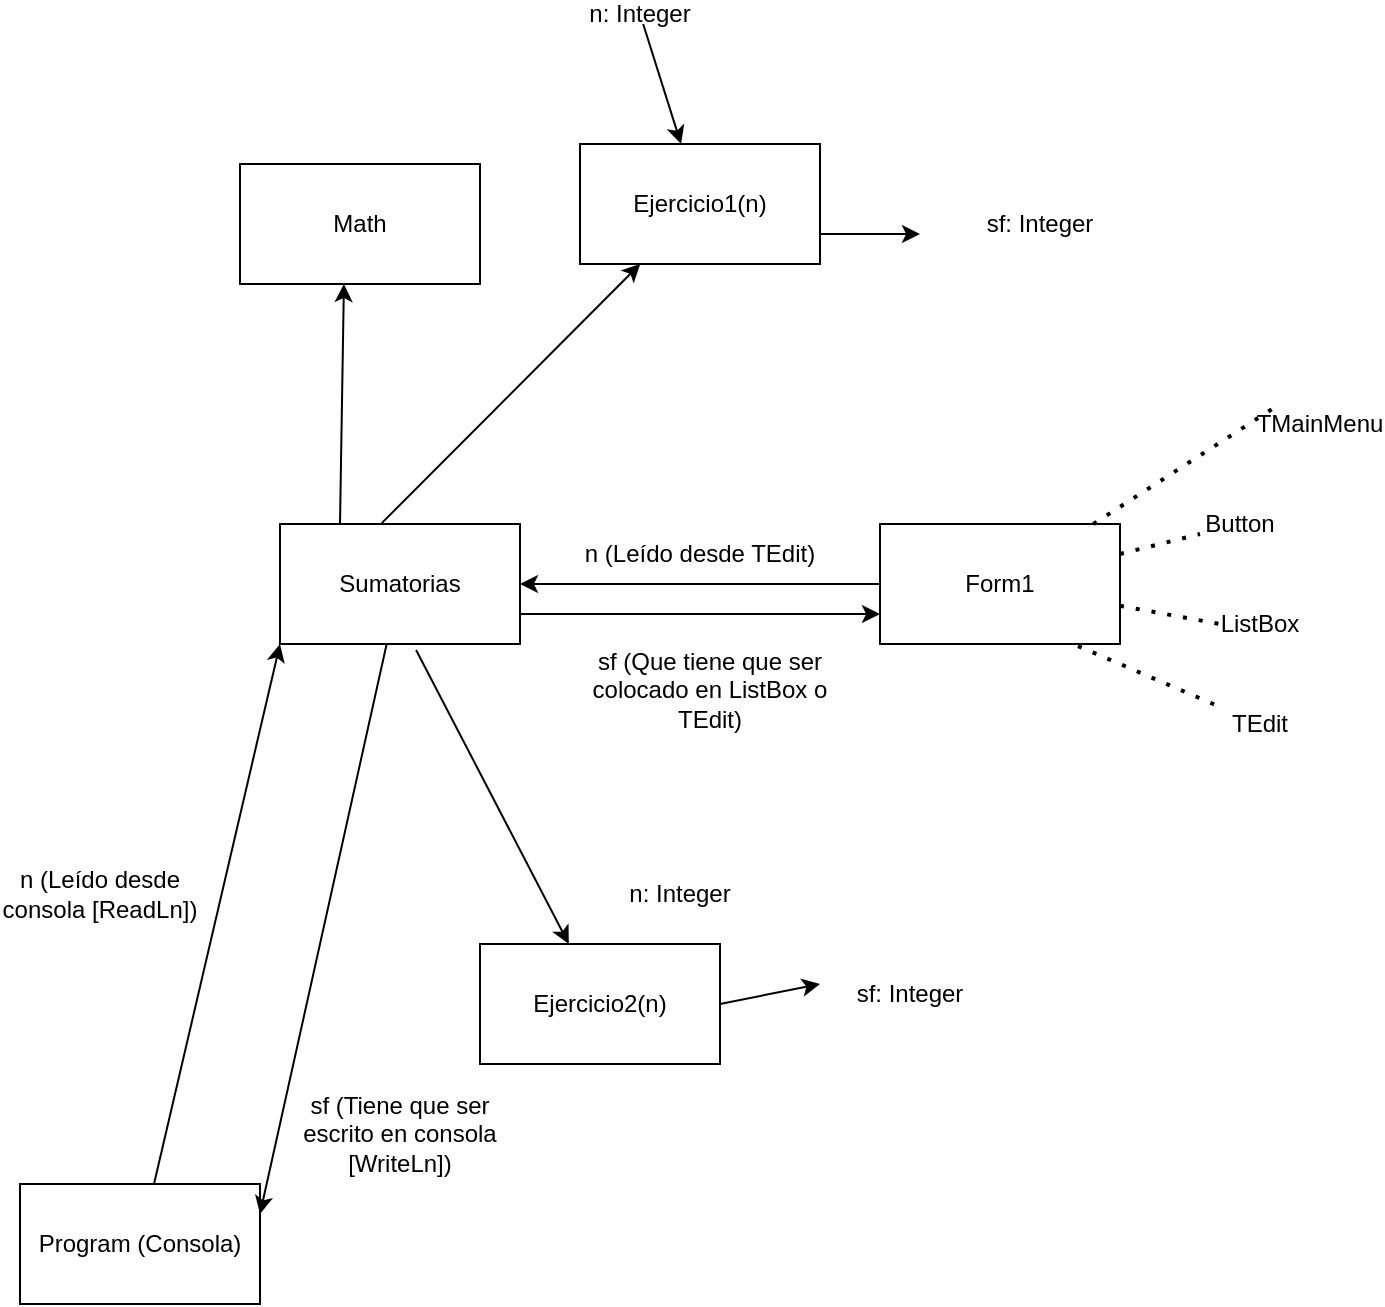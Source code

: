 <mxfile version="14.8.2" type="device" pages="2"><diagram id="aBjbIcQENg8DXkjxv0sV" name="Page-1"><mxGraphModel dx="700" dy="752" grid="1" gridSize="10" guides="1" tooltips="1" connect="1" arrows="1" fold="1" page="1" pageScale="1" pageWidth="827" pageHeight="1169" math="0" shadow="0"><root><mxCell id="0"/><mxCell id="1" parent="0"/><mxCell id="BL02wFvFic8WTRFXMQ5f-1" value="Ejercicio1(n)" style="rounded=0;whiteSpace=wrap;html=1;" vertex="1" parent="1"><mxGeometry x="310" y="280" width="120" height="60" as="geometry"/></mxCell><mxCell id="BL02wFvFic8WTRFXMQ5f-2" value="n: Integer" style="text;html=1;strokeColor=none;fillColor=none;align=center;verticalAlign=middle;whiteSpace=wrap;rounded=0;" vertex="1" parent="1"><mxGeometry x="290" y="210" width="100" height="10" as="geometry"/></mxCell><mxCell id="BL02wFvFic8WTRFXMQ5f-3" value="" style="endArrow=classic;html=1;" edge="1" parent="1" source="BL02wFvFic8WTRFXMQ5f-2" target="BL02wFvFic8WTRFXMQ5f-1"><mxGeometry width="50" height="50" relative="1" as="geometry"><mxPoint x="420" y="280" as="sourcePoint"/><mxPoint x="470" y="230" as="targetPoint"/></mxGeometry></mxCell><mxCell id="BL02wFvFic8WTRFXMQ5f-4" value="" style="endArrow=classic;html=1;exitX=1;exitY=0.75;exitDx=0;exitDy=0;" edge="1" parent="1" source="BL02wFvFic8WTRFXMQ5f-1"><mxGeometry width="50" height="50" relative="1" as="geometry"><mxPoint x="570" y="380" as="sourcePoint"/><mxPoint x="480" y="325" as="targetPoint"/></mxGeometry></mxCell><mxCell id="BL02wFvFic8WTRFXMQ5f-5" value="sf: Integer" style="text;html=1;strokeColor=none;fillColor=none;align=center;verticalAlign=middle;whiteSpace=wrap;rounded=0;" vertex="1" parent="1"><mxGeometry x="500" y="320" width="80" as="geometry"/></mxCell><mxCell id="BL02wFvFic8WTRFXMQ5f-6" value="Sumatorias" style="rounded=0;whiteSpace=wrap;html=1;" vertex="1" parent="1"><mxGeometry x="160" y="470" width="120" height="60" as="geometry"/></mxCell><mxCell id="BL02wFvFic8WTRFXMQ5f-7" value="Form1" style="rounded=0;whiteSpace=wrap;html=1;" vertex="1" parent="1"><mxGeometry x="460" y="470" width="120" height="60" as="geometry"/></mxCell><mxCell id="BL02wFvFic8WTRFXMQ5f-8" value="" style="endArrow=classic;html=1;exitX=0;exitY=0.5;exitDx=0;exitDy=0;" edge="1" parent="1" source="BL02wFvFic8WTRFXMQ5f-7" target="BL02wFvFic8WTRFXMQ5f-6"><mxGeometry width="50" height="50" relative="1" as="geometry"><mxPoint x="410" y="500" as="sourcePoint"/><mxPoint x="460" y="450" as="targetPoint"/></mxGeometry></mxCell><mxCell id="BL02wFvFic8WTRFXMQ5f-9" value="" style="endArrow=classic;html=1;exitX=0.424;exitY=-0.007;exitDx=0;exitDy=0;exitPerimeter=0;" edge="1" parent="1" source="BL02wFvFic8WTRFXMQ5f-6" target="BL02wFvFic8WTRFXMQ5f-1"><mxGeometry width="50" height="50" relative="1" as="geometry"><mxPoint x="240" y="460" as="sourcePoint"/><mxPoint x="290" y="410" as="targetPoint"/></mxGeometry></mxCell><mxCell id="BL02wFvFic8WTRFXMQ5f-10" value="Button" style="text;html=1;strokeColor=none;fillColor=none;align=center;verticalAlign=middle;whiteSpace=wrap;rounded=0;" vertex="1" parent="1"><mxGeometry x="620" y="460" width="40" height="20" as="geometry"/></mxCell><mxCell id="BL02wFvFic8WTRFXMQ5f-11" value="ListBox" style="text;html=1;strokeColor=none;fillColor=none;align=center;verticalAlign=middle;whiteSpace=wrap;rounded=0;" vertex="1" parent="1"><mxGeometry x="630" y="510" width="40" height="20" as="geometry"/></mxCell><mxCell id="BL02wFvFic8WTRFXMQ5f-12" value="TEdit" style="text;html=1;strokeColor=none;fillColor=none;align=center;verticalAlign=middle;whiteSpace=wrap;rounded=0;" vertex="1" parent="1"><mxGeometry x="630" y="560" width="40" height="20" as="geometry"/></mxCell><mxCell id="BL02wFvFic8WTRFXMQ5f-13" value="" style="endArrow=none;dashed=1;html=1;dashPattern=1 3;strokeWidth=2;" edge="1" parent="1" source="BL02wFvFic8WTRFXMQ5f-7" target="BL02wFvFic8WTRFXMQ5f-10"><mxGeometry width="50" height="50" relative="1" as="geometry"><mxPoint x="610" y="460" as="sourcePoint"/><mxPoint x="660" y="410" as="targetPoint"/></mxGeometry></mxCell><mxCell id="BL02wFvFic8WTRFXMQ5f-14" value="" style="endArrow=none;dashed=1;html=1;dashPattern=1 3;strokeWidth=2;entryX=0;entryY=0.5;entryDx=0;entryDy=0;" edge="1" parent="1" source="BL02wFvFic8WTRFXMQ5f-7" target="BL02wFvFic8WTRFXMQ5f-11"><mxGeometry width="50" height="50" relative="1" as="geometry"><mxPoint x="620" y="640" as="sourcePoint"/><mxPoint x="670" y="590" as="targetPoint"/></mxGeometry></mxCell><mxCell id="BL02wFvFic8WTRFXMQ5f-15" value="" style="endArrow=none;dashed=1;html=1;dashPattern=1 3;strokeWidth=2;exitX=0.825;exitY=1.017;exitDx=0;exitDy=0;exitPerimeter=0;" edge="1" parent="1" source="BL02wFvFic8WTRFXMQ5f-7" target="BL02wFvFic8WTRFXMQ5f-12"><mxGeometry width="50" height="50" relative="1" as="geometry"><mxPoint x="640" y="650" as="sourcePoint"/><mxPoint x="690" y="600" as="targetPoint"/></mxGeometry></mxCell><mxCell id="BL02wFvFic8WTRFXMQ5f-16" value="TMainMenu" style="text;html=1;strokeColor=none;fillColor=none;align=center;verticalAlign=middle;whiteSpace=wrap;rounded=0;" vertex="1" parent="1"><mxGeometry x="660" y="410" width="40" height="20" as="geometry"/></mxCell><mxCell id="BL02wFvFic8WTRFXMQ5f-17" value="" style="endArrow=none;dashed=1;html=1;dashPattern=1 3;strokeWidth=2;entryX=0;entryY=0;entryDx=0;entryDy=0;" edge="1" parent="1" source="BL02wFvFic8WTRFXMQ5f-7" target="BL02wFvFic8WTRFXMQ5f-16"><mxGeometry width="50" height="50" relative="1" as="geometry"><mxPoint x="540" y="430" as="sourcePoint"/><mxPoint x="590" y="380" as="targetPoint"/></mxGeometry></mxCell><mxCell id="BL02wFvFic8WTRFXMQ5f-19" value="n (Leído desde TEdit)" style="text;html=1;strokeColor=none;fillColor=none;align=center;verticalAlign=middle;whiteSpace=wrap;rounded=0;" vertex="1" parent="1"><mxGeometry x="300" y="470" width="140" height="30" as="geometry"/></mxCell><mxCell id="BL02wFvFic8WTRFXMQ5f-22" value="sf (Que tiene que ser colocado en ListBox o TEdit)" style="text;html=1;strokeColor=none;fillColor=none;align=center;verticalAlign=middle;whiteSpace=wrap;rounded=0;" vertex="1" parent="1"><mxGeometry x="300" y="550" width="150" height="5" as="geometry"/></mxCell><mxCell id="BL02wFvFic8WTRFXMQ5f-23" value="" style="endArrow=classic;html=1;exitX=1;exitY=0.75;exitDx=0;exitDy=0;" edge="1" parent="1" source="BL02wFvFic8WTRFXMQ5f-6"><mxGeometry width="50" height="50" relative="1" as="geometry"><mxPoint x="380" y="440" as="sourcePoint"/><mxPoint x="460" y="515" as="targetPoint"/></mxGeometry></mxCell><mxCell id="eyNEzBbEunPPCb7ODZ5U-1" value="Ejercicio2(n)" style="rounded=0;whiteSpace=wrap;html=1;" vertex="1" parent="1"><mxGeometry x="260" y="680" width="120" height="60" as="geometry"/></mxCell><mxCell id="eyNEzBbEunPPCb7ODZ5U-2" value="n: Integer" style="text;html=1;strokeColor=none;fillColor=none;align=center;verticalAlign=middle;whiteSpace=wrap;rounded=0;" vertex="1" parent="1"><mxGeometry x="310" y="650" width="100" height="10" as="geometry"/></mxCell><mxCell id="eyNEzBbEunPPCb7ODZ5U-3" value="" style="endArrow=classic;html=1;exitX=0.567;exitY=1.05;exitDx=0;exitDy=0;exitPerimeter=0;" edge="1" parent="1" source="BL02wFvFic8WTRFXMQ5f-6" target="eyNEzBbEunPPCb7ODZ5U-1"><mxGeometry width="50" height="50" relative="1" as="geometry"><mxPoint x="410" y="690" as="sourcePoint"/><mxPoint x="460" y="640" as="targetPoint"/></mxGeometry></mxCell><mxCell id="eyNEzBbEunPPCb7ODZ5U-4" value="sf: Integer" style="text;html=1;strokeColor=none;fillColor=none;align=center;verticalAlign=middle;whiteSpace=wrap;rounded=0;" vertex="1" parent="1"><mxGeometry x="430" y="700" width="90" height="10" as="geometry"/></mxCell><mxCell id="eyNEzBbEunPPCb7ODZ5U-5" value="" style="endArrow=classic;html=1;exitX=1;exitY=0.5;exitDx=0;exitDy=0;entryX=0;entryY=0;entryDx=0;entryDy=0;" edge="1" parent="1" source="eyNEzBbEunPPCb7ODZ5U-1" target="eyNEzBbEunPPCb7ODZ5U-4"><mxGeometry width="50" height="50" relative="1" as="geometry"><mxPoint x="340" y="690" as="sourcePoint"/><mxPoint x="390" y="640" as="targetPoint"/></mxGeometry></mxCell><mxCell id="eyNEzBbEunPPCb7ODZ5U-6" value="Math" style="rounded=0;whiteSpace=wrap;html=1;" vertex="1" parent="1"><mxGeometry x="140" y="290" width="120" height="60" as="geometry"/></mxCell><mxCell id="eyNEzBbEunPPCb7ODZ5U-7" value="" style="endArrow=classic;html=1;entryX=0.433;entryY=1;entryDx=0;entryDy=0;entryPerimeter=0;exitX=0.25;exitY=0;exitDx=0;exitDy=0;" edge="1" parent="1" source="BL02wFvFic8WTRFXMQ5f-6" target="eyNEzBbEunPPCb7ODZ5U-6"><mxGeometry width="50" height="50" relative="1" as="geometry"><mxPoint x="220" y="460" as="sourcePoint"/><mxPoint x="270" y="410" as="targetPoint"/></mxGeometry></mxCell><mxCell id="ex2HIfEjsGF7R3hAjAS4-1" value="Program (Consola)" style="rounded=0;whiteSpace=wrap;html=1;" vertex="1" parent="1"><mxGeometry x="30" y="800" width="120" height="60" as="geometry"/></mxCell><mxCell id="ex2HIfEjsGF7R3hAjAS4-2" value="" style="endArrow=classic;html=1;entryX=0;entryY=1;entryDx=0;entryDy=0;" edge="1" parent="1" source="ex2HIfEjsGF7R3hAjAS4-1" target="BL02wFvFic8WTRFXMQ5f-6"><mxGeometry width="50" height="50" relative="1" as="geometry"><mxPoint x="50" y="770" as="sourcePoint"/><mxPoint x="100" y="720" as="targetPoint"/></mxGeometry></mxCell><mxCell id="ex2HIfEjsGF7R3hAjAS4-3" value="n (Leído desde consola [ReadLn])" style="text;html=1;strokeColor=none;fillColor=none;align=center;verticalAlign=middle;whiteSpace=wrap;rounded=0;" vertex="1" parent="1"><mxGeometry x="20" y="630" width="100" height="50" as="geometry"/></mxCell><mxCell id="ex2HIfEjsGF7R3hAjAS4-4" value="" style="endArrow=classic;html=1;entryX=1;entryY=0.25;entryDx=0;entryDy=0;" edge="1" parent="1" source="BL02wFvFic8WTRFXMQ5f-6" target="ex2HIfEjsGF7R3hAjAS4-1"><mxGeometry width="50" height="50" relative="1" as="geometry"><mxPoint x="240" y="840" as="sourcePoint"/><mxPoint x="290" y="790" as="targetPoint"/></mxGeometry></mxCell><mxCell id="ex2HIfEjsGF7R3hAjAS4-6" value="sf (Tiene que ser escrito en consola [WriteLn])" style="text;html=1;strokeColor=none;fillColor=none;align=center;verticalAlign=middle;whiteSpace=wrap;rounded=0;" vertex="1" parent="1"><mxGeometry x="160" y="760" width="120" height="30" as="geometry"/></mxCell></root></mxGraphModel></diagram><diagram id="CqYSrORNtV4pPvO3vME0" name="Page-2"><mxGraphModel dx="1662" dy="762" grid="1" gridSize="10" guides="1" tooltips="1" connect="1" arrows="1" fold="1" page="1" pageScale="1" pageWidth="827" pageHeight="1169" math="0" shadow="0"><root><mxCell id="30ubzNVR-8idJ-Ve2R-S-0"/><mxCell id="30ubzNVR-8idJ-Ve2R-S-1" parent="30ubzNVR-8idJ-Ve2R-S-0"/><mxCell id="30ubzNVR-8idJ-Ve2R-S-3" value="" style="endArrow=classic;html=1;" edge="1" parent="30ubzNVR-8idJ-Ve2R-S-1"><mxGeometry width="50" height="50" relative="1" as="geometry"><mxPoint x="190" y="200" as="sourcePoint"/><mxPoint x="190" y="290" as="targetPoint"/></mxGeometry></mxCell><mxCell id="30ubzNVR-8idJ-Ve2R-S-4" value="Globales" style="ellipse;whiteSpace=wrap;html=1;" vertex="1" parent="30ubzNVR-8idJ-Ve2R-S-1"><mxGeometry x="130" y="120" width="120" height="80" as="geometry"/></mxCell><mxCell id="30ubzNVR-8idJ-Ve2R-S-5" value="Locales" style="ellipse;whiteSpace=wrap;html=1;" vertex="1" parent="30ubzNVR-8idJ-Ve2R-S-1"><mxGeometry x="130" y="290" width="120" height="80" as="geometry"/></mxCell></root></mxGraphModel></diagram></mxfile>